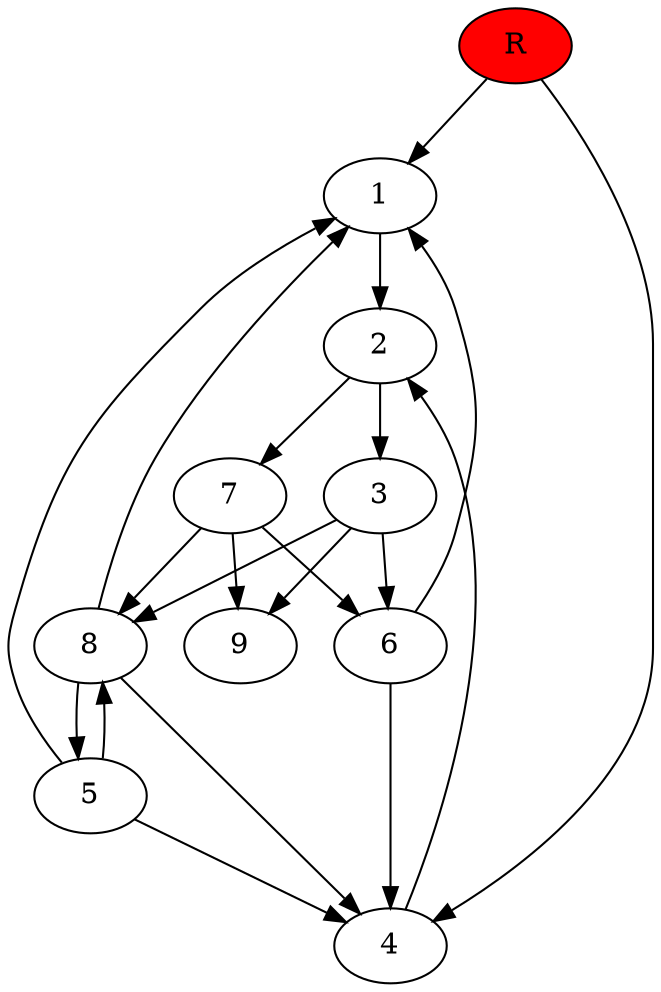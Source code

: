 digraph prb57504 {
	1
	2
	3
	4
	5
	6
	7
	8
	R [fillcolor="#ff0000" style=filled]
	1 -> 2
	2 -> 3
	2 -> 7
	3 -> 6
	3 -> 8
	3 -> 9
	4 -> 2
	5 -> 1
	5 -> 4
	5 -> 8
	6 -> 1
	6 -> 4
	7 -> 6
	7 -> 8
	7 -> 9
	8 -> 1
	8 -> 4
	8 -> 5
	R -> 1
	R -> 4
}
